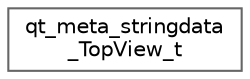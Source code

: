 digraph "Graphical Class Hierarchy"
{
 // LATEX_PDF_SIZE
  bgcolor="transparent";
  edge [fontname=Helvetica,fontsize=10,labelfontname=Helvetica,labelfontsize=10];
  node [fontname=Helvetica,fontsize=10,shape=box,height=0.2,width=0.4];
  rankdir="LR";
  Node0 [id="Node000000",label="qt_meta_stringdata\l_TopView_t",height=0.2,width=0.4,color="grey40", fillcolor="white", style="filled",URL="$structqt__meta__stringdata__TopView__t.html",tooltip=" "];
}
